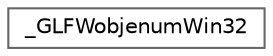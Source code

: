 digraph "Graphical Class Hierarchy"
{
 // LATEX_PDF_SIZE
  bgcolor="transparent";
  edge [fontname=Helvetica,fontsize=10,labelfontname=Helvetica,labelfontsize=10];
  node [fontname=Helvetica,fontsize=10,shape=box,height=0.2,width=0.4];
  rankdir="LR";
  Node0 [id="Node000000",label="_GLFWobjenumWin32",height=0.2,width=0.4,color="grey40", fillcolor="white", style="filled",URL="$struct___g_l_f_wobjenum_win32.html",tooltip=" "];
}
